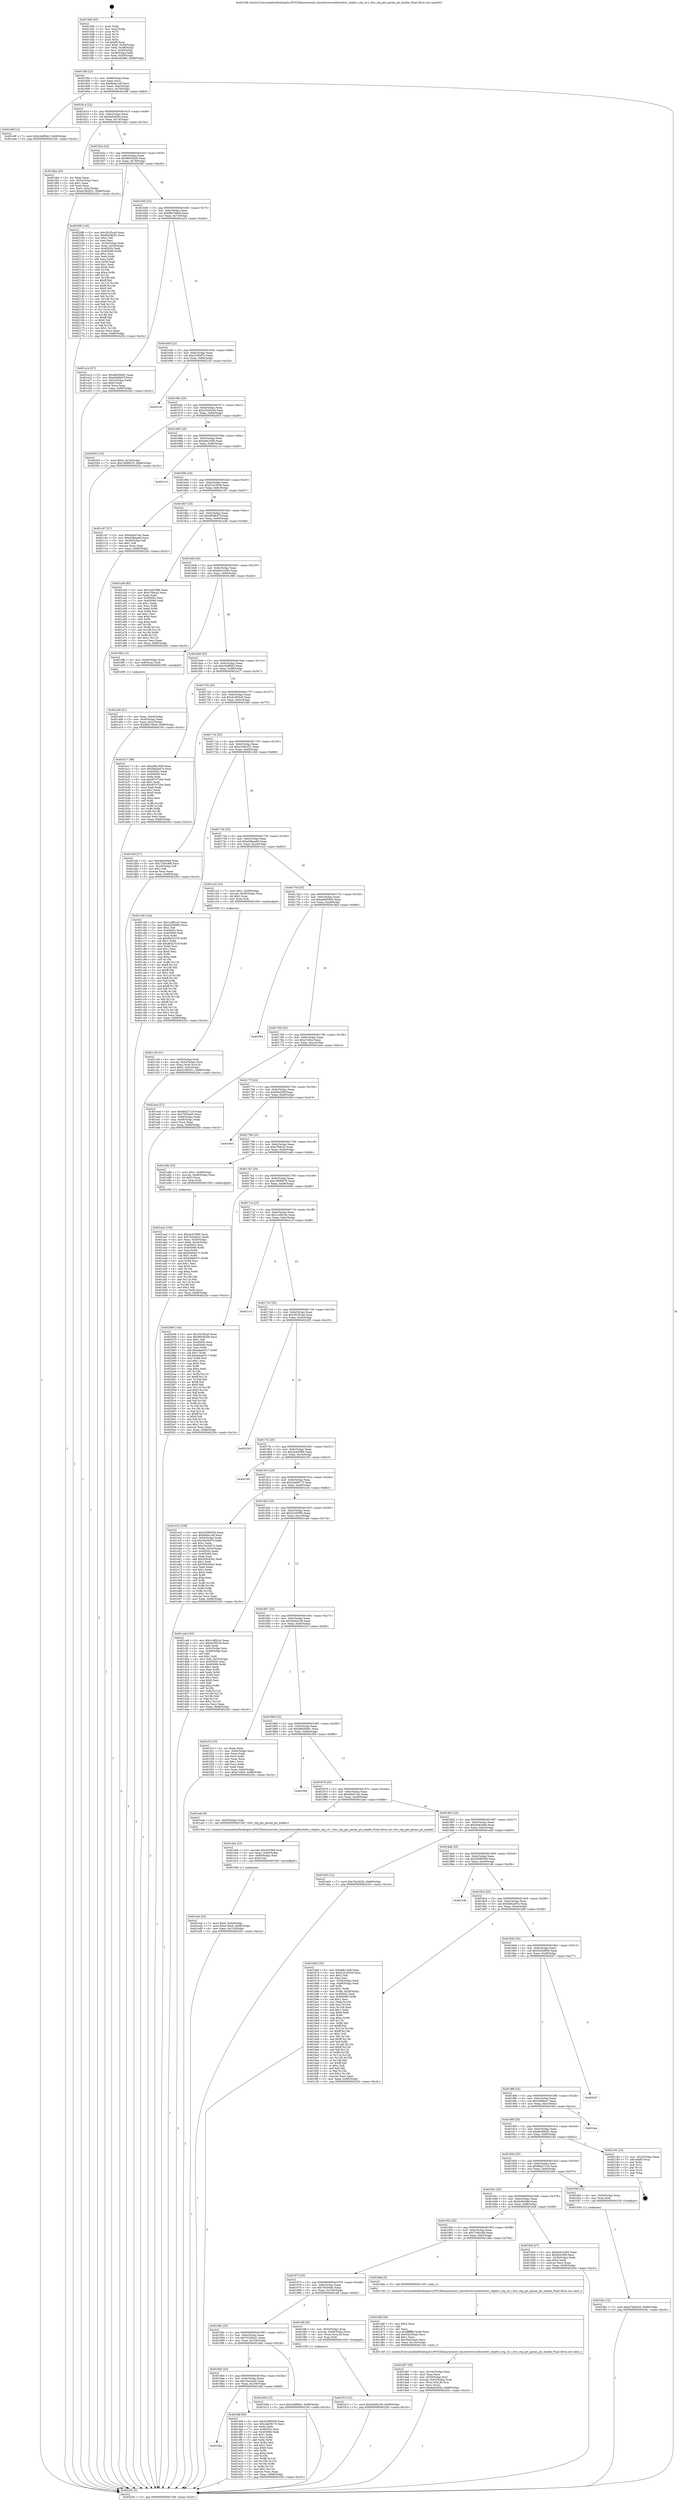 digraph "0x4015d0" {
  label = "0x4015d0 (/mnt/c/Users/mathe/Desktop/tcc/POCII/binaries/extr_linuxdriversusbhostdwc_otgdwc_otg_cil.c_dwc_otg_get_param_pti_enable_Final-ollvm.out::main(0))"
  labelloc = "t"
  node[shape=record]

  Entry [label="",width=0.3,height=0.3,shape=circle,fillcolor=black,style=filled]
  "0x4015fd" [label="{
     0x4015fd [23]\l
     | [instrs]\l
     &nbsp;&nbsp;0x4015fd \<+3\>: mov -0x68(%rbp),%eax\l
     &nbsp;&nbsp;0x401600 \<+2\>: mov %eax,%ecx\l
     &nbsp;&nbsp;0x401602 \<+6\>: sub $0x8a6a1c6f,%ecx\l
     &nbsp;&nbsp;0x401608 \<+3\>: mov %eax,-0x6c(%rbp)\l
     &nbsp;&nbsp;0x40160b \<+3\>: mov %ecx,-0x70(%rbp)\l
     &nbsp;&nbsp;0x40160e \<+6\>: je 0000000000401e9f \<main+0x8cf\>\l
  }"]
  "0x401e9f" [label="{
     0x401e9f [12]\l
     | [instrs]\l
     &nbsp;&nbsp;0x401e9f \<+7\>: movl $0xc5af90b3,-0x68(%rbp)\l
     &nbsp;&nbsp;0x401ea6 \<+5\>: jmp 000000000040220c \<main+0xc3c\>\l
  }"]
  "0x401614" [label="{
     0x401614 [22]\l
     | [instrs]\l
     &nbsp;&nbsp;0x401614 \<+5\>: jmp 0000000000401619 \<main+0x49\>\l
     &nbsp;&nbsp;0x401619 \<+3\>: mov -0x6c(%rbp),%eax\l
     &nbsp;&nbsp;0x40161c \<+5\>: sub $0x8af2d05a,%eax\l
     &nbsp;&nbsp;0x401621 \<+3\>: mov %eax,-0x74(%rbp)\l
     &nbsp;&nbsp;0x401624 \<+6\>: je 0000000000401dba \<main+0x7ea\>\l
  }"]
  Exit [label="",width=0.3,height=0.3,shape=circle,fillcolor=black,style=filled,peripheries=2]
  "0x401dba" [label="{
     0x401dba [25]\l
     | [instrs]\l
     &nbsp;&nbsp;0x401dba \<+2\>: xor %eax,%eax\l
     &nbsp;&nbsp;0x401dbc \<+3\>: mov -0x5c(%rbp),%ecx\l
     &nbsp;&nbsp;0x401dbf \<+3\>: sub $0x1,%eax\l
     &nbsp;&nbsp;0x401dc2 \<+2\>: sub %eax,%ecx\l
     &nbsp;&nbsp;0x401dc4 \<+3\>: mov %ecx,-0x5c(%rbp)\l
     &nbsp;&nbsp;0x401dc7 \<+7\>: movl $0xe2384251,-0x68(%rbp)\l
     &nbsp;&nbsp;0x401dce \<+5\>: jmp 000000000040220c \<main+0xc3c\>\l
  }"]
  "0x40162a" [label="{
     0x40162a [22]\l
     | [instrs]\l
     &nbsp;&nbsp;0x40162a \<+5\>: jmp 000000000040162f \<main+0x5f\>\l
     &nbsp;&nbsp;0x40162f \<+3\>: mov -0x6c(%rbp),%eax\l
     &nbsp;&nbsp;0x401632 \<+5\>: sub $0x960362f4,%eax\l
     &nbsp;&nbsp;0x401637 \<+3\>: mov %eax,-0x78(%rbp)\l
     &nbsp;&nbsp;0x40163a \<+6\>: je 00000000004020f6 \<main+0xb26\>\l
  }"]
  "0x401f4c" [label="{
     0x401f4c [12]\l
     | [instrs]\l
     &nbsp;&nbsp;0x401f4c \<+7\>: movl $0xa7b0dc0d,-0x68(%rbp)\l
     &nbsp;&nbsp;0x401f53 \<+5\>: jmp 000000000040220c \<main+0xc3c\>\l
  }"]
  "0x4020f6" [label="{
     0x4020f6 [140]\l
     | [instrs]\l
     &nbsp;&nbsp;0x4020f6 \<+5\>: mov $0x291f5ca0,%eax\l
     &nbsp;&nbsp;0x4020fb \<+5\>: mov $0x6b2962f1,%ecx\l
     &nbsp;&nbsp;0x402100 \<+2\>: mov $0x1,%dl\l
     &nbsp;&nbsp;0x402102 \<+2\>: xor %esi,%esi\l
     &nbsp;&nbsp;0x402104 \<+3\>: mov -0x34(%rbp),%edi\l
     &nbsp;&nbsp;0x402107 \<+3\>: mov %edi,-0x24(%rbp)\l
     &nbsp;&nbsp;0x40210a \<+7\>: mov 0x40505c,%edi\l
     &nbsp;&nbsp;0x402111 \<+8\>: mov 0x405060,%r8d\l
     &nbsp;&nbsp;0x402119 \<+3\>: sub $0x1,%esi\l
     &nbsp;&nbsp;0x40211c \<+3\>: mov %edi,%r9d\l
     &nbsp;&nbsp;0x40211f \<+3\>: add %esi,%r9d\l
     &nbsp;&nbsp;0x402122 \<+4\>: imul %r9d,%edi\l
     &nbsp;&nbsp;0x402126 \<+3\>: and $0x1,%edi\l
     &nbsp;&nbsp;0x402129 \<+3\>: cmp $0x0,%edi\l
     &nbsp;&nbsp;0x40212c \<+4\>: sete %r10b\l
     &nbsp;&nbsp;0x402130 \<+4\>: cmp $0xa,%r8d\l
     &nbsp;&nbsp;0x402134 \<+4\>: setl %r11b\l
     &nbsp;&nbsp;0x402138 \<+3\>: mov %r10b,%bl\l
     &nbsp;&nbsp;0x40213b \<+3\>: xor $0xff,%bl\l
     &nbsp;&nbsp;0x40213e \<+3\>: mov %r11b,%r14b\l
     &nbsp;&nbsp;0x402141 \<+4\>: xor $0xff,%r14b\l
     &nbsp;&nbsp;0x402145 \<+3\>: xor $0x0,%dl\l
     &nbsp;&nbsp;0x402148 \<+3\>: mov %bl,%r15b\l
     &nbsp;&nbsp;0x40214b \<+4\>: and $0x0,%r15b\l
     &nbsp;&nbsp;0x40214f \<+3\>: and %dl,%r10b\l
     &nbsp;&nbsp;0x402152 \<+3\>: mov %r14b,%r12b\l
     &nbsp;&nbsp;0x402155 \<+4\>: and $0x0,%r12b\l
     &nbsp;&nbsp;0x402159 \<+3\>: and %dl,%r11b\l
     &nbsp;&nbsp;0x40215c \<+3\>: or %r10b,%r15b\l
     &nbsp;&nbsp;0x40215f \<+3\>: or %r11b,%r12b\l
     &nbsp;&nbsp;0x402162 \<+3\>: xor %r12b,%r15b\l
     &nbsp;&nbsp;0x402165 \<+3\>: or %r14b,%bl\l
     &nbsp;&nbsp;0x402168 \<+3\>: xor $0xff,%bl\l
     &nbsp;&nbsp;0x40216b \<+3\>: or $0x0,%dl\l
     &nbsp;&nbsp;0x40216e \<+2\>: and %dl,%bl\l
     &nbsp;&nbsp;0x402170 \<+3\>: or %bl,%r15b\l
     &nbsp;&nbsp;0x402173 \<+4\>: test $0x1,%r15b\l
     &nbsp;&nbsp;0x402177 \<+3\>: cmovne %ecx,%eax\l
     &nbsp;&nbsp;0x40217a \<+3\>: mov %eax,-0x68(%rbp)\l
     &nbsp;&nbsp;0x40217d \<+5\>: jmp 000000000040220c \<main+0xc3c\>\l
  }"]
  "0x401640" [label="{
     0x401640 [22]\l
     | [instrs]\l
     &nbsp;&nbsp;0x401640 \<+5\>: jmp 0000000000401645 \<main+0x75\>\l
     &nbsp;&nbsp;0x401645 \<+3\>: mov -0x6c(%rbp),%eax\l
     &nbsp;&nbsp;0x401648 \<+5\>: sub $0x98e749e9,%eax\l
     &nbsp;&nbsp;0x40164d \<+3\>: mov %eax,-0x7c(%rbp)\l
     &nbsp;&nbsp;0x401650 \<+6\>: je 0000000000401a1d \<main+0x44d\>\l
  }"]
  "0x401f13" [label="{
     0x401f13 [12]\l
     | [instrs]\l
     &nbsp;&nbsp;0x401f13 \<+7\>: movl $0x45e82c36,-0x68(%rbp)\l
     &nbsp;&nbsp;0x401f1a \<+5\>: jmp 000000000040220c \<main+0xc3c\>\l
  }"]
  "0x401a1d" [label="{
     0x401a1d [27]\l
     | [instrs]\l
     &nbsp;&nbsp;0x401a1d \<+5\>: mov $0x48b5b691,%eax\l
     &nbsp;&nbsp;0x401a22 \<+5\>: mov $0xb938647f,%ecx\l
     &nbsp;&nbsp;0x401a27 \<+3\>: mov -0x2c(%rbp),%edx\l
     &nbsp;&nbsp;0x401a2a \<+3\>: cmp $0x0,%edx\l
     &nbsp;&nbsp;0x401a2d \<+3\>: cmove %ecx,%eax\l
     &nbsp;&nbsp;0x401a30 \<+3\>: mov %eax,-0x68(%rbp)\l
     &nbsp;&nbsp;0x401a33 \<+5\>: jmp 000000000040220c \<main+0xc3c\>\l
  }"]
  "0x401656" [label="{
     0x401656 [22]\l
     | [instrs]\l
     &nbsp;&nbsp;0x401656 \<+5\>: jmp 000000000040165b \<main+0x8b\>\l
     &nbsp;&nbsp;0x40165b \<+3\>: mov -0x6c(%rbp),%eax\l
     &nbsp;&nbsp;0x40165e \<+5\>: sub $0xa185df7e,%eax\l
     &nbsp;&nbsp;0x401663 \<+3\>: mov %eax,-0x80(%rbp)\l
     &nbsp;&nbsp;0x401666 \<+6\>: je 00000000004021f4 \<main+0xc24\>\l
  }"]
  "0x401ecb" [label="{
     0x401ecb [25]\l
     | [instrs]\l
     &nbsp;&nbsp;0x401ecb \<+7\>: movl $0x0,-0x64(%rbp)\l
     &nbsp;&nbsp;0x401ed2 \<+7\>: movl $0xe7e9cb,-0x68(%rbp)\l
     &nbsp;&nbsp;0x401ed9 \<+6\>: mov %eax,-0x110(%rbp)\l
     &nbsp;&nbsp;0x401edf \<+5\>: jmp 000000000040220c \<main+0xc3c\>\l
  }"]
  "0x4021f4" [label="{
     0x4021f4\l
  }", style=dashed]
  "0x40166c" [label="{
     0x40166c [25]\l
     | [instrs]\l
     &nbsp;&nbsp;0x40166c \<+5\>: jmp 0000000000401671 \<main+0xa1\>\l
     &nbsp;&nbsp;0x401671 \<+3\>: mov -0x6c(%rbp),%eax\l
     &nbsp;&nbsp;0x401674 \<+5\>: sub $0xa7b0dc0d,%eax\l
     &nbsp;&nbsp;0x401679 \<+6\>: mov %eax,-0x84(%rbp)\l
     &nbsp;&nbsp;0x40167f \<+6\>: je 0000000000402053 \<main+0xa83\>\l
  }"]
  "0x401eb4" [label="{
     0x401eb4 [23]\l
     | [instrs]\l
     &nbsp;&nbsp;0x401eb4 \<+10\>: movabs $0x4030b6,%rdi\l
     &nbsp;&nbsp;0x401ebe \<+3\>: mov %eax,-0x60(%rbp)\l
     &nbsp;&nbsp;0x401ec1 \<+3\>: mov -0x60(%rbp),%esi\l
     &nbsp;&nbsp;0x401ec4 \<+2\>: mov $0x0,%al\l
     &nbsp;&nbsp;0x401ec6 \<+5\>: call 0000000000401040 \<printf@plt\>\l
     | [calls]\l
     &nbsp;&nbsp;0x401040 \{1\} (unknown)\l
  }"]
  "0x402053" [label="{
     0x402053 [19]\l
     | [instrs]\l
     &nbsp;&nbsp;0x402053 \<+7\>: movl $0x0,-0x34(%rbp)\l
     &nbsp;&nbsp;0x40205a \<+7\>: movl $0x19699476,-0x68(%rbp)\l
     &nbsp;&nbsp;0x402061 \<+5\>: jmp 000000000040220c \<main+0xc3c\>\l
  }"]
  "0x401685" [label="{
     0x401685 [25]\l
     | [instrs]\l
     &nbsp;&nbsp;0x401685 \<+5\>: jmp 000000000040168a \<main+0xba\>\l
     &nbsp;&nbsp;0x40168a \<+3\>: mov -0x6c(%rbp),%eax\l
     &nbsp;&nbsp;0x40168d \<+5\>: sub $0xa9fc1609,%eax\l
     &nbsp;&nbsp;0x401692 \<+6\>: mov %eax,-0x88(%rbp)\l
     &nbsp;&nbsp;0x401698 \<+6\>: je 00000000004021c3 \<main+0xbf3\>\l
  }"]
  "0x4019be" [label="{
     0x4019be\l
  }", style=dashed]
  "0x4021c3" [label="{
     0x4021c3\l
  }", style=dashed]
  "0x40169e" [label="{
     0x40169e [25]\l
     | [instrs]\l
     &nbsp;&nbsp;0x40169e \<+5\>: jmp 00000000004016a3 \<main+0xd3\>\l
     &nbsp;&nbsp;0x4016a3 \<+3\>: mov -0x6c(%rbp),%eax\l
     &nbsp;&nbsp;0x4016a6 \<+5\>: sub $0xb1b19538,%eax\l
     &nbsp;&nbsp;0x4016ab \<+6\>: mov %eax,-0x8c(%rbp)\l
     &nbsp;&nbsp;0x4016b1 \<+6\>: je 0000000000401c07 \<main+0x637\>\l
  }"]
  "0x401ddf" [label="{
     0x401ddf [83]\l
     | [instrs]\l
     &nbsp;&nbsp;0x401ddf \<+5\>: mov $0x52080500,%eax\l
     &nbsp;&nbsp;0x401de4 \<+5\>: mov $0x2ab09175,%ecx\l
     &nbsp;&nbsp;0x401de9 \<+2\>: xor %edx,%edx\l
     &nbsp;&nbsp;0x401deb \<+7\>: mov 0x40505c,%esi\l
     &nbsp;&nbsp;0x401df2 \<+7\>: mov 0x405060,%edi\l
     &nbsp;&nbsp;0x401df9 \<+3\>: sub $0x1,%edx\l
     &nbsp;&nbsp;0x401dfc \<+3\>: mov %esi,%r8d\l
     &nbsp;&nbsp;0x401dff \<+3\>: add %edx,%r8d\l
     &nbsp;&nbsp;0x401e02 \<+4\>: imul %r8d,%esi\l
     &nbsp;&nbsp;0x401e06 \<+3\>: and $0x1,%esi\l
     &nbsp;&nbsp;0x401e09 \<+3\>: cmp $0x0,%esi\l
     &nbsp;&nbsp;0x401e0c \<+4\>: sete %r9b\l
     &nbsp;&nbsp;0x401e10 \<+3\>: cmp $0xa,%edi\l
     &nbsp;&nbsp;0x401e13 \<+4\>: setl %r10b\l
     &nbsp;&nbsp;0x401e17 \<+3\>: mov %r9b,%r11b\l
     &nbsp;&nbsp;0x401e1a \<+3\>: and %r10b,%r11b\l
     &nbsp;&nbsp;0x401e1d \<+3\>: xor %r10b,%r9b\l
     &nbsp;&nbsp;0x401e20 \<+3\>: or %r9b,%r11b\l
     &nbsp;&nbsp;0x401e23 \<+4\>: test $0x1,%r11b\l
     &nbsp;&nbsp;0x401e27 \<+3\>: cmovne %ecx,%eax\l
     &nbsp;&nbsp;0x401e2a \<+3\>: mov %eax,-0x68(%rbp)\l
     &nbsp;&nbsp;0x401e2d \<+5\>: jmp 000000000040220c \<main+0xc3c\>\l
  }"]
  "0x401c07" [label="{
     0x401c07 [27]\l
     | [instrs]\l
     &nbsp;&nbsp;0x401c07 \<+5\>: mov $0x4ddd7cdc,%eax\l
     &nbsp;&nbsp;0x401c0c \<+5\>: mov $0xe5dbaa94,%ecx\l
     &nbsp;&nbsp;0x401c11 \<+3\>: mov -0x26(%rbp),%dl\l
     &nbsp;&nbsp;0x401c14 \<+3\>: test $0x1,%dl\l
     &nbsp;&nbsp;0x401c17 \<+3\>: cmovne %ecx,%eax\l
     &nbsp;&nbsp;0x401c1a \<+3\>: mov %eax,-0x68(%rbp)\l
     &nbsp;&nbsp;0x401c1d \<+5\>: jmp 000000000040220c \<main+0xc3c\>\l
  }"]
  "0x4016b7" [label="{
     0x4016b7 [25]\l
     | [instrs]\l
     &nbsp;&nbsp;0x4016b7 \<+5\>: jmp 00000000004016bc \<main+0xec\>\l
     &nbsp;&nbsp;0x4016bc \<+3\>: mov -0x6c(%rbp),%eax\l
     &nbsp;&nbsp;0x4016bf \<+5\>: sub $0xb938647f,%eax\l
     &nbsp;&nbsp;0x4016c4 \<+6\>: mov %eax,-0x90(%rbp)\l
     &nbsp;&nbsp;0x4016ca \<+6\>: je 0000000000401a38 \<main+0x468\>\l
  }"]
  "0x401d97" [label="{
     0x401d97 [35]\l
     | [instrs]\l
     &nbsp;&nbsp;0x401d97 \<+6\>: mov -0x10c(%rbp),%ecx\l
     &nbsp;&nbsp;0x401d9d \<+3\>: imul %eax,%ecx\l
     &nbsp;&nbsp;0x401da0 \<+4\>: mov -0x50(%rbp),%rsi\l
     &nbsp;&nbsp;0x401da4 \<+4\>: movslq -0x54(%rbp),%rdi\l
     &nbsp;&nbsp;0x401da8 \<+4\>: mov (%rsi,%rdi,8),%rsi\l
     &nbsp;&nbsp;0x401dac \<+2\>: mov %ecx,(%rsi)\l
     &nbsp;&nbsp;0x401dae \<+7\>: movl $0x8af2d05a,-0x68(%rbp)\l
     &nbsp;&nbsp;0x401db5 \<+5\>: jmp 000000000040220c \<main+0xc3c\>\l
  }"]
  "0x401a38" [label="{
     0x401a38 [83]\l
     | [instrs]\l
     &nbsp;&nbsp;0x401a38 \<+5\>: mov $0x2a453fb6,%eax\l
     &nbsp;&nbsp;0x401a3d \<+5\>: mov $0xe768ca2,%ecx\l
     &nbsp;&nbsp;0x401a42 \<+2\>: xor %edx,%edx\l
     &nbsp;&nbsp;0x401a44 \<+7\>: mov 0x40505c,%esi\l
     &nbsp;&nbsp;0x401a4b \<+7\>: mov 0x405060,%edi\l
     &nbsp;&nbsp;0x401a52 \<+3\>: sub $0x1,%edx\l
     &nbsp;&nbsp;0x401a55 \<+3\>: mov %esi,%r8d\l
     &nbsp;&nbsp;0x401a58 \<+3\>: add %edx,%r8d\l
     &nbsp;&nbsp;0x401a5b \<+4\>: imul %r8d,%esi\l
     &nbsp;&nbsp;0x401a5f \<+3\>: and $0x1,%esi\l
     &nbsp;&nbsp;0x401a62 \<+3\>: cmp $0x0,%esi\l
     &nbsp;&nbsp;0x401a65 \<+4\>: sete %r9b\l
     &nbsp;&nbsp;0x401a69 \<+3\>: cmp $0xa,%edi\l
     &nbsp;&nbsp;0x401a6c \<+4\>: setl %r10b\l
     &nbsp;&nbsp;0x401a70 \<+3\>: mov %r9b,%r11b\l
     &nbsp;&nbsp;0x401a73 \<+3\>: and %r10b,%r11b\l
     &nbsp;&nbsp;0x401a76 \<+3\>: xor %r10b,%r9b\l
     &nbsp;&nbsp;0x401a79 \<+3\>: or %r9b,%r11b\l
     &nbsp;&nbsp;0x401a7c \<+4\>: test $0x1,%r11b\l
     &nbsp;&nbsp;0x401a80 \<+3\>: cmovne %ecx,%eax\l
     &nbsp;&nbsp;0x401a83 \<+3\>: mov %eax,-0x68(%rbp)\l
     &nbsp;&nbsp;0x401a86 \<+5\>: jmp 000000000040220c \<main+0xc3c\>\l
  }"]
  "0x4016d0" [label="{
     0x4016d0 [25]\l
     | [instrs]\l
     &nbsp;&nbsp;0x4016d0 \<+5\>: jmp 00000000004016d5 \<main+0x105\>\l
     &nbsp;&nbsp;0x4016d5 \<+3\>: mov -0x6c(%rbp),%eax\l
     &nbsp;&nbsp;0x4016d8 \<+5\>: sub $0xbd41e292,%eax\l
     &nbsp;&nbsp;0x4016dd \<+6\>: mov %eax,-0x94(%rbp)\l
     &nbsp;&nbsp;0x4016e3 \<+6\>: je 00000000004019fb \<main+0x42b\>\l
  }"]
  "0x401d6f" [label="{
     0x401d6f [40]\l
     | [instrs]\l
     &nbsp;&nbsp;0x401d6f \<+5\>: mov $0x2,%ecx\l
     &nbsp;&nbsp;0x401d74 \<+1\>: cltd\l
     &nbsp;&nbsp;0x401d75 \<+2\>: idiv %ecx\l
     &nbsp;&nbsp;0x401d77 \<+6\>: imul $0xfffffffe,%edx,%ecx\l
     &nbsp;&nbsp;0x401d7d \<+6\>: add $0x30a32eab,%ecx\l
     &nbsp;&nbsp;0x401d83 \<+3\>: add $0x1,%ecx\l
     &nbsp;&nbsp;0x401d86 \<+6\>: sub $0x30a32eab,%ecx\l
     &nbsp;&nbsp;0x401d8c \<+6\>: mov %ecx,-0x10c(%rbp)\l
     &nbsp;&nbsp;0x401d92 \<+5\>: call 0000000000401160 \<next_i\>\l
     | [calls]\l
     &nbsp;&nbsp;0x401160 \{1\} (/mnt/c/Users/mathe/Desktop/tcc/POCII/binaries/extr_linuxdriversusbhostdwc_otgdwc_otg_cil.c_dwc_otg_get_param_pti_enable_Final-ollvm.out::next_i)\l
  }"]
  "0x4019fb" [label="{
     0x4019fb [13]\l
     | [instrs]\l
     &nbsp;&nbsp;0x4019fb \<+4\>: mov -0x40(%rbp),%rax\l
     &nbsp;&nbsp;0x4019ff \<+4\>: mov 0x8(%rax),%rdi\l
     &nbsp;&nbsp;0x401a03 \<+5\>: call 0000000000401060 \<atoi@plt\>\l
     | [calls]\l
     &nbsp;&nbsp;0x401060 \{1\} (unknown)\l
  }"]
  "0x4016e9" [label="{
     0x4016e9 [25]\l
     | [instrs]\l
     &nbsp;&nbsp;0x4016e9 \<+5\>: jmp 00000000004016ee \<main+0x11e\>\l
     &nbsp;&nbsp;0x4016ee \<+3\>: mov -0x6c(%rbp),%eax\l
     &nbsp;&nbsp;0x4016f1 \<+5\>: sub $0xc5af90b3,%eax\l
     &nbsp;&nbsp;0x4016f6 \<+6\>: mov %eax,-0x98(%rbp)\l
     &nbsp;&nbsp;0x4016fc \<+6\>: je 0000000000401b17 \<main+0x547\>\l
  }"]
  "0x401c39" [label="{
     0x401c39 [31]\l
     | [instrs]\l
     &nbsp;&nbsp;0x401c39 \<+4\>: mov -0x50(%rbp),%rdi\l
     &nbsp;&nbsp;0x401c3d \<+4\>: movslq -0x54(%rbp),%rcx\l
     &nbsp;&nbsp;0x401c41 \<+4\>: mov %rax,(%rdi,%rcx,8)\l
     &nbsp;&nbsp;0x401c45 \<+7\>: movl $0x0,-0x5c(%rbp)\l
     &nbsp;&nbsp;0x401c4c \<+7\>: movl $0xe2384251,-0x68(%rbp)\l
     &nbsp;&nbsp;0x401c53 \<+5\>: jmp 000000000040220c \<main+0xc3c\>\l
  }"]
  "0x401b17" [label="{
     0x401b17 [88]\l
     | [instrs]\l
     &nbsp;&nbsp;0x401b17 \<+5\>: mov $0xa9fc1609,%eax\l
     &nbsp;&nbsp;0x401b1c \<+5\>: mov $0x5b82a97e,%ecx\l
     &nbsp;&nbsp;0x401b21 \<+7\>: mov 0x40505c,%edx\l
     &nbsp;&nbsp;0x401b28 \<+7\>: mov 0x405060,%esi\l
     &nbsp;&nbsp;0x401b2f \<+2\>: mov %edx,%edi\l
     &nbsp;&nbsp;0x401b31 \<+6\>: sub $0xd07e72b4,%edi\l
     &nbsp;&nbsp;0x401b37 \<+3\>: sub $0x1,%edi\l
     &nbsp;&nbsp;0x401b3a \<+6\>: add $0xd07e72b4,%edi\l
     &nbsp;&nbsp;0x401b40 \<+3\>: imul %edi,%edx\l
     &nbsp;&nbsp;0x401b43 \<+3\>: and $0x1,%edx\l
     &nbsp;&nbsp;0x401b46 \<+3\>: cmp $0x0,%edx\l
     &nbsp;&nbsp;0x401b49 \<+4\>: sete %r8b\l
     &nbsp;&nbsp;0x401b4d \<+3\>: cmp $0xa,%esi\l
     &nbsp;&nbsp;0x401b50 \<+4\>: setl %r9b\l
     &nbsp;&nbsp;0x401b54 \<+3\>: mov %r8b,%r10b\l
     &nbsp;&nbsp;0x401b57 \<+3\>: and %r9b,%r10b\l
     &nbsp;&nbsp;0x401b5a \<+3\>: xor %r9b,%r8b\l
     &nbsp;&nbsp;0x401b5d \<+3\>: or %r8b,%r10b\l
     &nbsp;&nbsp;0x401b60 \<+4\>: test $0x1,%r10b\l
     &nbsp;&nbsp;0x401b64 \<+3\>: cmovne %ecx,%eax\l
     &nbsp;&nbsp;0x401b67 \<+3\>: mov %eax,-0x68(%rbp)\l
     &nbsp;&nbsp;0x401b6a \<+5\>: jmp 000000000040220c \<main+0xc3c\>\l
  }"]
  "0x401702" [label="{
     0x401702 [25]\l
     | [instrs]\l
     &nbsp;&nbsp;0x401702 \<+5\>: jmp 0000000000401707 \<main+0x137\>\l
     &nbsp;&nbsp;0x401707 \<+3\>: mov -0x6c(%rbp),%eax\l
     &nbsp;&nbsp;0x40170a \<+5\>: sub $0xdc4f55c8,%eax\l
     &nbsp;&nbsp;0x40170f \<+6\>: mov %eax,-0x9c(%rbp)\l
     &nbsp;&nbsp;0x401715 \<+6\>: je 0000000000401d4f \<main+0x77f\>\l
  }"]
  "0x4019a5" [label="{
     0x4019a5 [25]\l
     | [instrs]\l
     &nbsp;&nbsp;0x4019a5 \<+5\>: jmp 00000000004019aa \<main+0x3da\>\l
     &nbsp;&nbsp;0x4019aa \<+3\>: mov -0x6c(%rbp),%eax\l
     &nbsp;&nbsp;0x4019ad \<+5\>: sub $0x7ba342fc,%eax\l
     &nbsp;&nbsp;0x4019b2 \<+6\>: mov %eax,-0x108(%rbp)\l
     &nbsp;&nbsp;0x4019b8 \<+6\>: je 0000000000401ddf \<main+0x80f\>\l
  }"]
  "0x401d4f" [label="{
     0x401d4f [27]\l
     | [instrs]\l
     &nbsp;&nbsp;0x401d4f \<+5\>: mov $0x4fa83da6,%eax\l
     &nbsp;&nbsp;0x401d54 \<+5\>: mov $0x72d0c4f8,%ecx\l
     &nbsp;&nbsp;0x401d59 \<+3\>: mov -0x25(%rbp),%dl\l
     &nbsp;&nbsp;0x401d5c \<+3\>: test $0x1,%dl\l
     &nbsp;&nbsp;0x401d5f \<+3\>: cmovne %ecx,%eax\l
     &nbsp;&nbsp;0x401d62 \<+3\>: mov %eax,-0x68(%rbp)\l
     &nbsp;&nbsp;0x401d65 \<+5\>: jmp 000000000040220c \<main+0xc3c\>\l
  }"]
  "0x40171b" [label="{
     0x40171b [25]\l
     | [instrs]\l
     &nbsp;&nbsp;0x40171b \<+5\>: jmp 0000000000401720 \<main+0x150\>\l
     &nbsp;&nbsp;0x401720 \<+3\>: mov -0x6c(%rbp),%eax\l
     &nbsp;&nbsp;0x401723 \<+5\>: sub $0xe2384251,%eax\l
     &nbsp;&nbsp;0x401728 \<+6\>: mov %eax,-0xa0(%rbp)\l
     &nbsp;&nbsp;0x40172e \<+6\>: je 0000000000401c58 \<main+0x688\>\l
  }"]
  "0x401b0b" [label="{
     0x401b0b [12]\l
     | [instrs]\l
     &nbsp;&nbsp;0x401b0b \<+7\>: movl $0xc5af90b3,-0x68(%rbp)\l
     &nbsp;&nbsp;0x401b12 \<+5\>: jmp 000000000040220c \<main+0xc3c\>\l
  }"]
  "0x401c58" [label="{
     0x401c58 [144]\l
     | [instrs]\l
     &nbsp;&nbsp;0x401c58 \<+5\>: mov $0x1cdf41dc,%eax\l
     &nbsp;&nbsp;0x401c5d \<+5\>: mov $0x42200f00,%ecx\l
     &nbsp;&nbsp;0x401c62 \<+2\>: mov $0x1,%dl\l
     &nbsp;&nbsp;0x401c64 \<+7\>: mov 0x40505c,%esi\l
     &nbsp;&nbsp;0x401c6b \<+7\>: mov 0x405060,%edi\l
     &nbsp;&nbsp;0x401c72 \<+3\>: mov %esi,%r8d\l
     &nbsp;&nbsp;0x401c75 \<+7\>: sub $0xd642515f,%r8d\l
     &nbsp;&nbsp;0x401c7c \<+4\>: sub $0x1,%r8d\l
     &nbsp;&nbsp;0x401c80 \<+7\>: add $0xd642515f,%r8d\l
     &nbsp;&nbsp;0x401c87 \<+4\>: imul %r8d,%esi\l
     &nbsp;&nbsp;0x401c8b \<+3\>: and $0x1,%esi\l
     &nbsp;&nbsp;0x401c8e \<+3\>: cmp $0x0,%esi\l
     &nbsp;&nbsp;0x401c91 \<+4\>: sete %r9b\l
     &nbsp;&nbsp;0x401c95 \<+3\>: cmp $0xa,%edi\l
     &nbsp;&nbsp;0x401c98 \<+4\>: setl %r10b\l
     &nbsp;&nbsp;0x401c9c \<+3\>: mov %r9b,%r11b\l
     &nbsp;&nbsp;0x401c9f \<+4\>: xor $0xff,%r11b\l
     &nbsp;&nbsp;0x401ca3 \<+3\>: mov %r10b,%bl\l
     &nbsp;&nbsp;0x401ca6 \<+3\>: xor $0xff,%bl\l
     &nbsp;&nbsp;0x401ca9 \<+3\>: xor $0x1,%dl\l
     &nbsp;&nbsp;0x401cac \<+3\>: mov %r11b,%r14b\l
     &nbsp;&nbsp;0x401caf \<+4\>: and $0xff,%r14b\l
     &nbsp;&nbsp;0x401cb3 \<+3\>: and %dl,%r9b\l
     &nbsp;&nbsp;0x401cb6 \<+3\>: mov %bl,%r15b\l
     &nbsp;&nbsp;0x401cb9 \<+4\>: and $0xff,%r15b\l
     &nbsp;&nbsp;0x401cbd \<+3\>: and %dl,%r10b\l
     &nbsp;&nbsp;0x401cc0 \<+3\>: or %r9b,%r14b\l
     &nbsp;&nbsp;0x401cc3 \<+3\>: or %r10b,%r15b\l
     &nbsp;&nbsp;0x401cc6 \<+3\>: xor %r15b,%r14b\l
     &nbsp;&nbsp;0x401cc9 \<+3\>: or %bl,%r11b\l
     &nbsp;&nbsp;0x401ccc \<+4\>: xor $0xff,%r11b\l
     &nbsp;&nbsp;0x401cd0 \<+3\>: or $0x1,%dl\l
     &nbsp;&nbsp;0x401cd3 \<+3\>: and %dl,%r11b\l
     &nbsp;&nbsp;0x401cd6 \<+3\>: or %r11b,%r14b\l
     &nbsp;&nbsp;0x401cd9 \<+4\>: test $0x1,%r14b\l
     &nbsp;&nbsp;0x401cdd \<+3\>: cmovne %ecx,%eax\l
     &nbsp;&nbsp;0x401ce0 \<+3\>: mov %eax,-0x68(%rbp)\l
     &nbsp;&nbsp;0x401ce3 \<+5\>: jmp 000000000040220c \<main+0xc3c\>\l
  }"]
  "0x401734" [label="{
     0x401734 [25]\l
     | [instrs]\l
     &nbsp;&nbsp;0x401734 \<+5\>: jmp 0000000000401739 \<main+0x169\>\l
     &nbsp;&nbsp;0x401739 \<+3\>: mov -0x6c(%rbp),%eax\l
     &nbsp;&nbsp;0x40173c \<+5\>: sub $0xe5dbaa94,%eax\l
     &nbsp;&nbsp;0x401741 \<+6\>: mov %eax,-0xa4(%rbp)\l
     &nbsp;&nbsp;0x401747 \<+6\>: je 0000000000401c22 \<main+0x652\>\l
  }"]
  "0x40198c" [label="{
     0x40198c [25]\l
     | [instrs]\l
     &nbsp;&nbsp;0x40198c \<+5\>: jmp 0000000000401991 \<main+0x3c1\>\l
     &nbsp;&nbsp;0x401991 \<+3\>: mov -0x6c(%rbp),%eax\l
     &nbsp;&nbsp;0x401994 \<+5\>: sub $0x7b249a31,%eax\l
     &nbsp;&nbsp;0x401999 \<+6\>: mov %eax,-0x104(%rbp)\l
     &nbsp;&nbsp;0x40199f \<+6\>: je 0000000000401b0b \<main+0x53b\>\l
  }"]
  "0x401c22" [label="{
     0x401c22 [23]\l
     | [instrs]\l
     &nbsp;&nbsp;0x401c22 \<+7\>: movl $0x1,-0x58(%rbp)\l
     &nbsp;&nbsp;0x401c29 \<+4\>: movslq -0x58(%rbp),%rax\l
     &nbsp;&nbsp;0x401c2d \<+4\>: shl $0x2,%rax\l
     &nbsp;&nbsp;0x401c31 \<+3\>: mov %rax,%rdi\l
     &nbsp;&nbsp;0x401c34 \<+5\>: call 0000000000401050 \<malloc@plt\>\l
     | [calls]\l
     &nbsp;&nbsp;0x401050 \{1\} (unknown)\l
  }"]
  "0x40174d" [label="{
     0x40174d [25]\l
     | [instrs]\l
     &nbsp;&nbsp;0x40174d \<+5\>: jmp 0000000000401752 \<main+0x182\>\l
     &nbsp;&nbsp;0x401752 \<+3\>: mov -0x6c(%rbp),%eax\l
     &nbsp;&nbsp;0x401755 \<+5\>: sub $0xea695920,%eax\l
     &nbsp;&nbsp;0x40175a \<+6\>: mov %eax,-0xa8(%rbp)\l
     &nbsp;&nbsp;0x401760 \<+6\>: je 0000000000401f64 \<main+0x994\>\l
  }"]
  "0x401eff" [label="{
     0x401eff [20]\l
     | [instrs]\l
     &nbsp;&nbsp;0x401eff \<+4\>: mov -0x50(%rbp),%rax\l
     &nbsp;&nbsp;0x401f03 \<+4\>: movslq -0x64(%rbp),%rcx\l
     &nbsp;&nbsp;0x401f07 \<+4\>: mov (%rax,%rcx,8),%rax\l
     &nbsp;&nbsp;0x401f0b \<+3\>: mov %rax,%rdi\l
     &nbsp;&nbsp;0x401f0e \<+5\>: call 0000000000401030 \<free@plt\>\l
     | [calls]\l
     &nbsp;&nbsp;0x401030 \{1\} (unknown)\l
  }"]
  "0x401f64" [label="{
     0x401f64\l
  }", style=dashed]
  "0x401766" [label="{
     0x401766 [25]\l
     | [instrs]\l
     &nbsp;&nbsp;0x401766 \<+5\>: jmp 000000000040176b \<main+0x19b\>\l
     &nbsp;&nbsp;0x40176b \<+3\>: mov -0x6c(%rbp),%eax\l
     &nbsp;&nbsp;0x40176e \<+5\>: sub $0xe7e9cb,%eax\l
     &nbsp;&nbsp;0x401773 \<+6\>: mov %eax,-0xac(%rbp)\l
     &nbsp;&nbsp;0x401779 \<+6\>: je 0000000000401ee4 \<main+0x914\>\l
  }"]
  "0x401973" [label="{
     0x401973 [25]\l
     | [instrs]\l
     &nbsp;&nbsp;0x401973 \<+5\>: jmp 0000000000401978 \<main+0x3a8\>\l
     &nbsp;&nbsp;0x401978 \<+3\>: mov -0x6c(%rbp),%eax\l
     &nbsp;&nbsp;0x40197b \<+5\>: sub $0x76304efc,%eax\l
     &nbsp;&nbsp;0x401980 \<+6\>: mov %eax,-0x100(%rbp)\l
     &nbsp;&nbsp;0x401986 \<+6\>: je 0000000000401eff \<main+0x92f\>\l
  }"]
  "0x401ee4" [label="{
     0x401ee4 [27]\l
     | [instrs]\l
     &nbsp;&nbsp;0x401ee4 \<+5\>: mov $0x6bd271c9,%eax\l
     &nbsp;&nbsp;0x401ee9 \<+5\>: mov $0x76304efc,%ecx\l
     &nbsp;&nbsp;0x401eee \<+3\>: mov -0x64(%rbp),%edx\l
     &nbsp;&nbsp;0x401ef1 \<+3\>: cmp -0x48(%rbp),%edx\l
     &nbsp;&nbsp;0x401ef4 \<+3\>: cmovl %ecx,%eax\l
     &nbsp;&nbsp;0x401ef7 \<+3\>: mov %eax,-0x68(%rbp)\l
     &nbsp;&nbsp;0x401efa \<+5\>: jmp 000000000040220c \<main+0xc3c\>\l
  }"]
  "0x40177f" [label="{
     0x40177f [25]\l
     | [instrs]\l
     &nbsp;&nbsp;0x40177f \<+5\>: jmp 0000000000401784 \<main+0x1b4\>\l
     &nbsp;&nbsp;0x401784 \<+3\>: mov -0x6c(%rbp),%eax\l
     &nbsp;&nbsp;0x401787 \<+5\>: sub $0x92e206f,%eax\l
     &nbsp;&nbsp;0x40178c \<+6\>: mov %eax,-0xb0(%rbp)\l
     &nbsp;&nbsp;0x401792 \<+6\>: je 00000000004019e3 \<main+0x413\>\l
  }"]
  "0x401d6a" [label="{
     0x401d6a [5]\l
     | [instrs]\l
     &nbsp;&nbsp;0x401d6a \<+5\>: call 0000000000401160 \<next_i\>\l
     | [calls]\l
     &nbsp;&nbsp;0x401160 \{1\} (/mnt/c/Users/mathe/Desktop/tcc/POCII/binaries/extr_linuxdriversusbhostdwc_otgdwc_otg_cil.c_dwc_otg_get_param_pti_enable_Final-ollvm.out::next_i)\l
  }"]
  "0x4019e3" [label="{
     0x4019e3\l
  }", style=dashed]
  "0x401798" [label="{
     0x401798 [25]\l
     | [instrs]\l
     &nbsp;&nbsp;0x401798 \<+5\>: jmp 000000000040179d \<main+0x1cd\>\l
     &nbsp;&nbsp;0x40179d \<+3\>: mov -0x6c(%rbp),%eax\l
     &nbsp;&nbsp;0x4017a0 \<+5\>: sub $0xe768ca2,%eax\l
     &nbsp;&nbsp;0x4017a5 \<+6\>: mov %eax,-0xb4(%rbp)\l
     &nbsp;&nbsp;0x4017ab \<+6\>: je 0000000000401a8b \<main+0x4bb\>\l
  }"]
  "0x401aa2" [label="{
     0x401aa2 [105]\l
     | [instrs]\l
     &nbsp;&nbsp;0x401aa2 \<+5\>: mov $0x2a453fb6,%ecx\l
     &nbsp;&nbsp;0x401aa7 \<+5\>: mov $0x7b249a31,%edx\l
     &nbsp;&nbsp;0x401aac \<+4\>: mov %rax,-0x50(%rbp)\l
     &nbsp;&nbsp;0x401ab0 \<+7\>: movl $0x0,-0x54(%rbp)\l
     &nbsp;&nbsp;0x401ab7 \<+7\>: mov 0x40505c,%esi\l
     &nbsp;&nbsp;0x401abe \<+8\>: mov 0x405060,%r8d\l
     &nbsp;&nbsp;0x401ac6 \<+3\>: mov %esi,%r9d\l
     &nbsp;&nbsp;0x401ac9 \<+7\>: add $0xb5bbb37c,%r9d\l
     &nbsp;&nbsp;0x401ad0 \<+4\>: sub $0x1,%r9d\l
     &nbsp;&nbsp;0x401ad4 \<+7\>: sub $0xb5bbb37c,%r9d\l
     &nbsp;&nbsp;0x401adb \<+4\>: imul %r9d,%esi\l
     &nbsp;&nbsp;0x401adf \<+3\>: and $0x1,%esi\l
     &nbsp;&nbsp;0x401ae2 \<+3\>: cmp $0x0,%esi\l
     &nbsp;&nbsp;0x401ae5 \<+4\>: sete %r10b\l
     &nbsp;&nbsp;0x401ae9 \<+4\>: cmp $0xa,%r8d\l
     &nbsp;&nbsp;0x401aed \<+4\>: setl %r11b\l
     &nbsp;&nbsp;0x401af1 \<+3\>: mov %r10b,%bl\l
     &nbsp;&nbsp;0x401af4 \<+3\>: and %r11b,%bl\l
     &nbsp;&nbsp;0x401af7 \<+3\>: xor %r11b,%r10b\l
     &nbsp;&nbsp;0x401afa \<+3\>: or %r10b,%bl\l
     &nbsp;&nbsp;0x401afd \<+3\>: test $0x1,%bl\l
     &nbsp;&nbsp;0x401b00 \<+3\>: cmovne %edx,%ecx\l
     &nbsp;&nbsp;0x401b03 \<+3\>: mov %ecx,-0x68(%rbp)\l
     &nbsp;&nbsp;0x401b06 \<+5\>: jmp 000000000040220c \<main+0xc3c\>\l
  }"]
  "0x401a8b" [label="{
     0x401a8b [23]\l
     | [instrs]\l
     &nbsp;&nbsp;0x401a8b \<+7\>: movl $0x1,-0x48(%rbp)\l
     &nbsp;&nbsp;0x401a92 \<+4\>: movslq -0x48(%rbp),%rax\l
     &nbsp;&nbsp;0x401a96 \<+4\>: shl $0x3,%rax\l
     &nbsp;&nbsp;0x401a9a \<+3\>: mov %rax,%rdi\l
     &nbsp;&nbsp;0x401a9d \<+5\>: call 0000000000401050 \<malloc@plt\>\l
     | [calls]\l
     &nbsp;&nbsp;0x401050 \{1\} (unknown)\l
  }"]
  "0x4017b1" [label="{
     0x4017b1 [25]\l
     | [instrs]\l
     &nbsp;&nbsp;0x4017b1 \<+5\>: jmp 00000000004017b6 \<main+0x1e6\>\l
     &nbsp;&nbsp;0x4017b6 \<+3\>: mov -0x6c(%rbp),%eax\l
     &nbsp;&nbsp;0x4017b9 \<+5\>: sub $0x19699476,%eax\l
     &nbsp;&nbsp;0x4017be \<+6\>: mov %eax,-0xb8(%rbp)\l
     &nbsp;&nbsp;0x4017c4 \<+6\>: je 0000000000402066 \<main+0xa96\>\l
  }"]
  "0x401a08" [label="{
     0x401a08 [21]\l
     | [instrs]\l
     &nbsp;&nbsp;0x401a08 \<+3\>: mov %eax,-0x44(%rbp)\l
     &nbsp;&nbsp;0x401a0b \<+3\>: mov -0x44(%rbp),%eax\l
     &nbsp;&nbsp;0x401a0e \<+3\>: mov %eax,-0x2c(%rbp)\l
     &nbsp;&nbsp;0x401a11 \<+7\>: movl $0x98e749e9,-0x68(%rbp)\l
     &nbsp;&nbsp;0x401a18 \<+5\>: jmp 000000000040220c \<main+0xc3c\>\l
  }"]
  "0x402066" [label="{
     0x402066 [144]\l
     | [instrs]\l
     &nbsp;&nbsp;0x402066 \<+5\>: mov $0x291f5ca0,%eax\l
     &nbsp;&nbsp;0x40206b \<+5\>: mov $0x960362f4,%ecx\l
     &nbsp;&nbsp;0x402070 \<+2\>: mov $0x1,%dl\l
     &nbsp;&nbsp;0x402072 \<+7\>: mov 0x40505c,%esi\l
     &nbsp;&nbsp;0x402079 \<+7\>: mov 0x405060,%edi\l
     &nbsp;&nbsp;0x402080 \<+3\>: mov %esi,%r8d\l
     &nbsp;&nbsp;0x402083 \<+7\>: add $0xadaa5517,%r8d\l
     &nbsp;&nbsp;0x40208a \<+4\>: sub $0x1,%r8d\l
     &nbsp;&nbsp;0x40208e \<+7\>: sub $0xadaa5517,%r8d\l
     &nbsp;&nbsp;0x402095 \<+4\>: imul %r8d,%esi\l
     &nbsp;&nbsp;0x402099 \<+3\>: and $0x1,%esi\l
     &nbsp;&nbsp;0x40209c \<+3\>: cmp $0x0,%esi\l
     &nbsp;&nbsp;0x40209f \<+4\>: sete %r9b\l
     &nbsp;&nbsp;0x4020a3 \<+3\>: cmp $0xa,%edi\l
     &nbsp;&nbsp;0x4020a6 \<+4\>: setl %r10b\l
     &nbsp;&nbsp;0x4020aa \<+3\>: mov %r9b,%r11b\l
     &nbsp;&nbsp;0x4020ad \<+4\>: xor $0xff,%r11b\l
     &nbsp;&nbsp;0x4020b1 \<+3\>: mov %r10b,%bl\l
     &nbsp;&nbsp;0x4020b4 \<+3\>: xor $0xff,%bl\l
     &nbsp;&nbsp;0x4020b7 \<+3\>: xor $0x0,%dl\l
     &nbsp;&nbsp;0x4020ba \<+3\>: mov %r11b,%r14b\l
     &nbsp;&nbsp;0x4020bd \<+4\>: and $0x0,%r14b\l
     &nbsp;&nbsp;0x4020c1 \<+3\>: and %dl,%r9b\l
     &nbsp;&nbsp;0x4020c4 \<+3\>: mov %bl,%r15b\l
     &nbsp;&nbsp;0x4020c7 \<+4\>: and $0x0,%r15b\l
     &nbsp;&nbsp;0x4020cb \<+3\>: and %dl,%r10b\l
     &nbsp;&nbsp;0x4020ce \<+3\>: or %r9b,%r14b\l
     &nbsp;&nbsp;0x4020d1 \<+3\>: or %r10b,%r15b\l
     &nbsp;&nbsp;0x4020d4 \<+3\>: xor %r15b,%r14b\l
     &nbsp;&nbsp;0x4020d7 \<+3\>: or %bl,%r11b\l
     &nbsp;&nbsp;0x4020da \<+4\>: xor $0xff,%r11b\l
     &nbsp;&nbsp;0x4020de \<+3\>: or $0x0,%dl\l
     &nbsp;&nbsp;0x4020e1 \<+3\>: and %dl,%r11b\l
     &nbsp;&nbsp;0x4020e4 \<+3\>: or %r11b,%r14b\l
     &nbsp;&nbsp;0x4020e7 \<+4\>: test $0x1,%r14b\l
     &nbsp;&nbsp;0x4020eb \<+3\>: cmovne %ecx,%eax\l
     &nbsp;&nbsp;0x4020ee \<+3\>: mov %eax,-0x68(%rbp)\l
     &nbsp;&nbsp;0x4020f1 \<+5\>: jmp 000000000040220c \<main+0xc3c\>\l
  }"]
  "0x4017ca" [label="{
     0x4017ca [25]\l
     | [instrs]\l
     &nbsp;&nbsp;0x4017ca \<+5\>: jmp 00000000004017cf \<main+0x1ff\>\l
     &nbsp;&nbsp;0x4017cf \<+3\>: mov -0x6c(%rbp),%eax\l
     &nbsp;&nbsp;0x4017d2 \<+5\>: sub $0x1cdf41dc,%eax\l
     &nbsp;&nbsp;0x4017d7 \<+6\>: mov %eax,-0xbc(%rbp)\l
     &nbsp;&nbsp;0x4017dd \<+6\>: je 00000000004021cf \<main+0xbff\>\l
  }"]
  "0x4015d0" [label="{
     0x4015d0 [45]\l
     | [instrs]\l
     &nbsp;&nbsp;0x4015d0 \<+1\>: push %rbp\l
     &nbsp;&nbsp;0x4015d1 \<+3\>: mov %rsp,%rbp\l
     &nbsp;&nbsp;0x4015d4 \<+2\>: push %r15\l
     &nbsp;&nbsp;0x4015d6 \<+2\>: push %r14\l
     &nbsp;&nbsp;0x4015d8 \<+2\>: push %r12\l
     &nbsp;&nbsp;0x4015da \<+1\>: push %rbx\l
     &nbsp;&nbsp;0x4015db \<+7\>: sub $0xf0,%rsp\l
     &nbsp;&nbsp;0x4015e2 \<+7\>: movl $0x0,-0x34(%rbp)\l
     &nbsp;&nbsp;0x4015e9 \<+3\>: mov %edi,-0x38(%rbp)\l
     &nbsp;&nbsp;0x4015ec \<+4\>: mov %rsi,-0x40(%rbp)\l
     &nbsp;&nbsp;0x4015f0 \<+3\>: mov -0x38(%rbp),%edi\l
     &nbsp;&nbsp;0x4015f3 \<+3\>: mov %edi,-0x30(%rbp)\l
     &nbsp;&nbsp;0x4015f6 \<+7\>: movl $0x6cbfcb86,-0x68(%rbp)\l
  }"]
  "0x4021cf" [label="{
     0x4021cf\l
  }", style=dashed]
  "0x4017e3" [label="{
     0x4017e3 [25]\l
     | [instrs]\l
     &nbsp;&nbsp;0x4017e3 \<+5\>: jmp 00000000004017e8 \<main+0x218\>\l
     &nbsp;&nbsp;0x4017e8 \<+3\>: mov -0x6c(%rbp),%eax\l
     &nbsp;&nbsp;0x4017eb \<+5\>: sub $0x291f5ca0,%eax\l
     &nbsp;&nbsp;0x4017f0 \<+6\>: mov %eax,-0xc0(%rbp)\l
     &nbsp;&nbsp;0x4017f6 \<+6\>: je 0000000000402205 \<main+0xc35\>\l
  }"]
  "0x40220c" [label="{
     0x40220c [5]\l
     | [instrs]\l
     &nbsp;&nbsp;0x40220c \<+5\>: jmp 00000000004015fd \<main+0x2d\>\l
  }"]
  "0x402205" [label="{
     0x402205\l
  }", style=dashed]
  "0x4017fc" [label="{
     0x4017fc [25]\l
     | [instrs]\l
     &nbsp;&nbsp;0x4017fc \<+5\>: jmp 0000000000401801 \<main+0x231\>\l
     &nbsp;&nbsp;0x401801 \<+3\>: mov -0x6c(%rbp),%eax\l
     &nbsp;&nbsp;0x401804 \<+5\>: sub $0x2a453fb6,%eax\l
     &nbsp;&nbsp;0x401809 \<+6\>: mov %eax,-0xc4(%rbp)\l
     &nbsp;&nbsp;0x40180f \<+6\>: je 0000000000402195 \<main+0xbc5\>\l
  }"]
  "0x40195a" [label="{
     0x40195a [25]\l
     | [instrs]\l
     &nbsp;&nbsp;0x40195a \<+5\>: jmp 000000000040195f \<main+0x38f\>\l
     &nbsp;&nbsp;0x40195f \<+3\>: mov -0x6c(%rbp),%eax\l
     &nbsp;&nbsp;0x401962 \<+5\>: sub $0x72d0c4f8,%eax\l
     &nbsp;&nbsp;0x401967 \<+6\>: mov %eax,-0xfc(%rbp)\l
     &nbsp;&nbsp;0x40196d \<+6\>: je 0000000000401d6a \<main+0x79a\>\l
  }"]
  "0x402195" [label="{
     0x402195\l
  }", style=dashed]
  "0x401815" [label="{
     0x401815 [25]\l
     | [instrs]\l
     &nbsp;&nbsp;0x401815 \<+5\>: jmp 000000000040181a \<main+0x24a\>\l
     &nbsp;&nbsp;0x40181a \<+3\>: mov -0x6c(%rbp),%eax\l
     &nbsp;&nbsp;0x40181d \<+5\>: sub $0x2ab09175,%eax\l
     &nbsp;&nbsp;0x401822 \<+6\>: mov %eax,-0xc8(%rbp)\l
     &nbsp;&nbsp;0x401828 \<+6\>: je 0000000000401e32 \<main+0x862\>\l
  }"]
  "0x4019c8" [label="{
     0x4019c8 [27]\l
     | [instrs]\l
     &nbsp;&nbsp;0x4019c8 \<+5\>: mov $0xbd41e292,%eax\l
     &nbsp;&nbsp;0x4019cd \<+5\>: mov $0x92e206f,%ecx\l
     &nbsp;&nbsp;0x4019d2 \<+3\>: mov -0x30(%rbp),%edx\l
     &nbsp;&nbsp;0x4019d5 \<+3\>: cmp $0x2,%edx\l
     &nbsp;&nbsp;0x4019d8 \<+3\>: cmovne %ecx,%eax\l
     &nbsp;&nbsp;0x4019db \<+3\>: mov %eax,-0x68(%rbp)\l
     &nbsp;&nbsp;0x4019de \<+5\>: jmp 000000000040220c \<main+0xc3c\>\l
  }"]
  "0x401e32" [label="{
     0x401e32 [109]\l
     | [instrs]\l
     &nbsp;&nbsp;0x401e32 \<+5\>: mov $0x52080500,%eax\l
     &nbsp;&nbsp;0x401e37 \<+5\>: mov $0x8a6a1c6f,%ecx\l
     &nbsp;&nbsp;0x401e3c \<+3\>: mov -0x54(%rbp),%edx\l
     &nbsp;&nbsp;0x401e3f \<+6\>: sub $0xc5e30d74,%edx\l
     &nbsp;&nbsp;0x401e45 \<+3\>: add $0x1,%edx\l
     &nbsp;&nbsp;0x401e48 \<+6\>: add $0xc5e30d74,%edx\l
     &nbsp;&nbsp;0x401e4e \<+3\>: mov %edx,-0x54(%rbp)\l
     &nbsp;&nbsp;0x401e51 \<+7\>: mov 0x40505c,%edx\l
     &nbsp;&nbsp;0x401e58 \<+7\>: mov 0x405060,%esi\l
     &nbsp;&nbsp;0x401e5f \<+2\>: mov %edx,%edi\l
     &nbsp;&nbsp;0x401e61 \<+6\>: add $0x500c83e2,%edi\l
     &nbsp;&nbsp;0x401e67 \<+3\>: sub $0x1,%edi\l
     &nbsp;&nbsp;0x401e6a \<+6\>: sub $0x500c83e2,%edi\l
     &nbsp;&nbsp;0x401e70 \<+3\>: imul %edi,%edx\l
     &nbsp;&nbsp;0x401e73 \<+3\>: and $0x1,%edx\l
     &nbsp;&nbsp;0x401e76 \<+3\>: cmp $0x0,%edx\l
     &nbsp;&nbsp;0x401e79 \<+4\>: sete %r8b\l
     &nbsp;&nbsp;0x401e7d \<+3\>: cmp $0xa,%esi\l
     &nbsp;&nbsp;0x401e80 \<+4\>: setl %r9b\l
     &nbsp;&nbsp;0x401e84 \<+3\>: mov %r8b,%r10b\l
     &nbsp;&nbsp;0x401e87 \<+3\>: and %r9b,%r10b\l
     &nbsp;&nbsp;0x401e8a \<+3\>: xor %r9b,%r8b\l
     &nbsp;&nbsp;0x401e8d \<+3\>: or %r8b,%r10b\l
     &nbsp;&nbsp;0x401e90 \<+4\>: test $0x1,%r10b\l
     &nbsp;&nbsp;0x401e94 \<+3\>: cmovne %ecx,%eax\l
     &nbsp;&nbsp;0x401e97 \<+3\>: mov %eax,-0x68(%rbp)\l
     &nbsp;&nbsp;0x401e9a \<+5\>: jmp 000000000040220c \<main+0xc3c\>\l
  }"]
  "0x40182e" [label="{
     0x40182e [25]\l
     | [instrs]\l
     &nbsp;&nbsp;0x40182e \<+5\>: jmp 0000000000401833 \<main+0x263\>\l
     &nbsp;&nbsp;0x401833 \<+3\>: mov -0x6c(%rbp),%eax\l
     &nbsp;&nbsp;0x401836 \<+5\>: sub $0x42200f00,%eax\l
     &nbsp;&nbsp;0x40183b \<+6\>: mov %eax,-0xcc(%rbp)\l
     &nbsp;&nbsp;0x401841 \<+6\>: je 0000000000401ce8 \<main+0x718\>\l
  }"]
  "0x401941" [label="{
     0x401941 [25]\l
     | [instrs]\l
     &nbsp;&nbsp;0x401941 \<+5\>: jmp 0000000000401946 \<main+0x376\>\l
     &nbsp;&nbsp;0x401946 \<+3\>: mov -0x6c(%rbp),%eax\l
     &nbsp;&nbsp;0x401949 \<+5\>: sub $0x6cbfcb86,%eax\l
     &nbsp;&nbsp;0x40194e \<+6\>: mov %eax,-0xf8(%rbp)\l
     &nbsp;&nbsp;0x401954 \<+6\>: je 00000000004019c8 \<main+0x3f8\>\l
  }"]
  "0x401ce8" [label="{
     0x401ce8 [103]\l
     | [instrs]\l
     &nbsp;&nbsp;0x401ce8 \<+5\>: mov $0x1cdf41dc,%eax\l
     &nbsp;&nbsp;0x401ced \<+5\>: mov $0xdc4f55c8,%ecx\l
     &nbsp;&nbsp;0x401cf2 \<+2\>: xor %edx,%edx\l
     &nbsp;&nbsp;0x401cf4 \<+3\>: mov -0x5c(%rbp),%esi\l
     &nbsp;&nbsp;0x401cf7 \<+3\>: cmp -0x58(%rbp),%esi\l
     &nbsp;&nbsp;0x401cfa \<+4\>: setl %dil\l
     &nbsp;&nbsp;0x401cfe \<+4\>: and $0x1,%dil\l
     &nbsp;&nbsp;0x401d02 \<+4\>: mov %dil,-0x25(%rbp)\l
     &nbsp;&nbsp;0x401d06 \<+7\>: mov 0x40505c,%esi\l
     &nbsp;&nbsp;0x401d0d \<+8\>: mov 0x405060,%r8d\l
     &nbsp;&nbsp;0x401d15 \<+3\>: sub $0x1,%edx\l
     &nbsp;&nbsp;0x401d18 \<+3\>: mov %esi,%r9d\l
     &nbsp;&nbsp;0x401d1b \<+3\>: add %edx,%r9d\l
     &nbsp;&nbsp;0x401d1e \<+4\>: imul %r9d,%esi\l
     &nbsp;&nbsp;0x401d22 \<+3\>: and $0x1,%esi\l
     &nbsp;&nbsp;0x401d25 \<+3\>: cmp $0x0,%esi\l
     &nbsp;&nbsp;0x401d28 \<+4\>: sete %dil\l
     &nbsp;&nbsp;0x401d2c \<+4\>: cmp $0xa,%r8d\l
     &nbsp;&nbsp;0x401d30 \<+4\>: setl %r10b\l
     &nbsp;&nbsp;0x401d34 \<+3\>: mov %dil,%r11b\l
     &nbsp;&nbsp;0x401d37 \<+3\>: and %r10b,%r11b\l
     &nbsp;&nbsp;0x401d3a \<+3\>: xor %r10b,%dil\l
     &nbsp;&nbsp;0x401d3d \<+3\>: or %dil,%r11b\l
     &nbsp;&nbsp;0x401d40 \<+4\>: test $0x1,%r11b\l
     &nbsp;&nbsp;0x401d44 \<+3\>: cmovne %ecx,%eax\l
     &nbsp;&nbsp;0x401d47 \<+3\>: mov %eax,-0x68(%rbp)\l
     &nbsp;&nbsp;0x401d4a \<+5\>: jmp 000000000040220c \<main+0xc3c\>\l
  }"]
  "0x401847" [label="{
     0x401847 [25]\l
     | [instrs]\l
     &nbsp;&nbsp;0x401847 \<+5\>: jmp 000000000040184c \<main+0x27c\>\l
     &nbsp;&nbsp;0x40184c \<+3\>: mov -0x6c(%rbp),%eax\l
     &nbsp;&nbsp;0x40184f \<+5\>: sub $0x45e82c36,%eax\l
     &nbsp;&nbsp;0x401854 \<+6\>: mov %eax,-0xd0(%rbp)\l
     &nbsp;&nbsp;0x40185a \<+6\>: je 0000000000401f1f \<main+0x94f\>\l
  }"]
  "0x401f40" [label="{
     0x401f40 [12]\l
     | [instrs]\l
     &nbsp;&nbsp;0x401f40 \<+4\>: mov -0x50(%rbp),%rax\l
     &nbsp;&nbsp;0x401f44 \<+3\>: mov %rax,%rdi\l
     &nbsp;&nbsp;0x401f47 \<+5\>: call 0000000000401030 \<free@plt\>\l
     | [calls]\l
     &nbsp;&nbsp;0x401030 \{1\} (unknown)\l
  }"]
  "0x401f1f" [label="{
     0x401f1f [33]\l
     | [instrs]\l
     &nbsp;&nbsp;0x401f1f \<+2\>: xor %eax,%eax\l
     &nbsp;&nbsp;0x401f21 \<+3\>: mov -0x64(%rbp),%ecx\l
     &nbsp;&nbsp;0x401f24 \<+2\>: mov %eax,%edx\l
     &nbsp;&nbsp;0x401f26 \<+2\>: sub %ecx,%edx\l
     &nbsp;&nbsp;0x401f28 \<+2\>: mov %eax,%ecx\l
     &nbsp;&nbsp;0x401f2a \<+3\>: sub $0x1,%ecx\l
     &nbsp;&nbsp;0x401f2d \<+2\>: add %ecx,%edx\l
     &nbsp;&nbsp;0x401f2f \<+2\>: sub %edx,%eax\l
     &nbsp;&nbsp;0x401f31 \<+3\>: mov %eax,-0x64(%rbp)\l
     &nbsp;&nbsp;0x401f34 \<+7\>: movl $0xe7e9cb,-0x68(%rbp)\l
     &nbsp;&nbsp;0x401f3b \<+5\>: jmp 000000000040220c \<main+0xc3c\>\l
  }"]
  "0x401860" [label="{
     0x401860 [25]\l
     | [instrs]\l
     &nbsp;&nbsp;0x401860 \<+5\>: jmp 0000000000401865 \<main+0x295\>\l
     &nbsp;&nbsp;0x401865 \<+3\>: mov -0x6c(%rbp),%eax\l
     &nbsp;&nbsp;0x401868 \<+5\>: sub $0x48b5b691,%eax\l
     &nbsp;&nbsp;0x40186d \<+6\>: mov %eax,-0xd4(%rbp)\l
     &nbsp;&nbsp;0x401873 \<+6\>: je 0000000000401f58 \<main+0x988\>\l
  }"]
  "0x401928" [label="{
     0x401928 [25]\l
     | [instrs]\l
     &nbsp;&nbsp;0x401928 \<+5\>: jmp 000000000040192d \<main+0x35d\>\l
     &nbsp;&nbsp;0x40192d \<+3\>: mov -0x6c(%rbp),%eax\l
     &nbsp;&nbsp;0x401930 \<+5\>: sub $0x6bd271c9,%eax\l
     &nbsp;&nbsp;0x401935 \<+6\>: mov %eax,-0xf4(%rbp)\l
     &nbsp;&nbsp;0x40193b \<+6\>: je 0000000000401f40 \<main+0x970\>\l
  }"]
  "0x401f58" [label="{
     0x401f58\l
  }", style=dashed]
  "0x401879" [label="{
     0x401879 [25]\l
     | [instrs]\l
     &nbsp;&nbsp;0x401879 \<+5\>: jmp 000000000040187e \<main+0x2ae\>\l
     &nbsp;&nbsp;0x40187e \<+3\>: mov -0x6c(%rbp),%eax\l
     &nbsp;&nbsp;0x401881 \<+5\>: sub $0x4ddd7cdc,%eax\l
     &nbsp;&nbsp;0x401886 \<+6\>: mov %eax,-0xd8(%rbp)\l
     &nbsp;&nbsp;0x40188c \<+6\>: je 0000000000401eab \<main+0x8db\>\l
  }"]
  "0x402182" [label="{
     0x402182 [19]\l
     | [instrs]\l
     &nbsp;&nbsp;0x402182 \<+3\>: mov -0x24(%rbp),%eax\l
     &nbsp;&nbsp;0x402185 \<+7\>: add $0xf0,%rsp\l
     &nbsp;&nbsp;0x40218c \<+1\>: pop %rbx\l
     &nbsp;&nbsp;0x40218d \<+2\>: pop %r12\l
     &nbsp;&nbsp;0x40218f \<+2\>: pop %r14\l
     &nbsp;&nbsp;0x402191 \<+2\>: pop %r15\l
     &nbsp;&nbsp;0x402193 \<+1\>: pop %rbp\l
     &nbsp;&nbsp;0x402194 \<+1\>: ret\l
  }"]
  "0x401eab" [label="{
     0x401eab [9]\l
     | [instrs]\l
     &nbsp;&nbsp;0x401eab \<+4\>: mov -0x50(%rbp),%rdi\l
     &nbsp;&nbsp;0x401eaf \<+5\>: call 00000000004015b0 \<dwc_otg_get_param_pti_enable\>\l
     | [calls]\l
     &nbsp;&nbsp;0x4015b0 \{1\} (/mnt/c/Users/mathe/Desktop/tcc/POCII/binaries/extr_linuxdriversusbhostdwc_otgdwc_otg_cil.c_dwc_otg_get_param_pti_enable_Final-ollvm.out::dwc_otg_get_param_pti_enable)\l
  }"]
  "0x401892" [label="{
     0x401892 [25]\l
     | [instrs]\l
     &nbsp;&nbsp;0x401892 \<+5\>: jmp 0000000000401897 \<main+0x2c7\>\l
     &nbsp;&nbsp;0x401897 \<+3\>: mov -0x6c(%rbp),%eax\l
     &nbsp;&nbsp;0x40189a \<+5\>: sub $0x4fa83da6,%eax\l
     &nbsp;&nbsp;0x40189f \<+6\>: mov %eax,-0xdc(%rbp)\l
     &nbsp;&nbsp;0x4018a5 \<+6\>: je 0000000000401dd3 \<main+0x803\>\l
  }"]
  "0x40190f" [label="{
     0x40190f [25]\l
     | [instrs]\l
     &nbsp;&nbsp;0x40190f \<+5\>: jmp 0000000000401914 \<main+0x344\>\l
     &nbsp;&nbsp;0x401914 \<+3\>: mov -0x6c(%rbp),%eax\l
     &nbsp;&nbsp;0x401917 \<+5\>: sub $0x6b2962f1,%eax\l
     &nbsp;&nbsp;0x40191c \<+6\>: mov %eax,-0xf0(%rbp)\l
     &nbsp;&nbsp;0x401922 \<+6\>: je 0000000000402182 \<main+0xbb2\>\l
  }"]
  "0x401dd3" [label="{
     0x401dd3 [12]\l
     | [instrs]\l
     &nbsp;&nbsp;0x401dd3 \<+7\>: movl $0x7ba342fc,-0x68(%rbp)\l
     &nbsp;&nbsp;0x401dda \<+5\>: jmp 000000000040220c \<main+0xc3c\>\l
  }"]
  "0x4018ab" [label="{
     0x4018ab [25]\l
     | [instrs]\l
     &nbsp;&nbsp;0x4018ab \<+5\>: jmp 00000000004018b0 \<main+0x2e0\>\l
     &nbsp;&nbsp;0x4018b0 \<+3\>: mov -0x6c(%rbp),%eax\l
     &nbsp;&nbsp;0x4018b3 \<+5\>: sub $0x52080500,%eax\l
     &nbsp;&nbsp;0x4018b8 \<+6\>: mov %eax,-0xe0(%rbp)\l
     &nbsp;&nbsp;0x4018be \<+6\>: je 00000000004021db \<main+0xc0b\>\l
  }"]
  "0x401fea" [label="{
     0x401fea\l
  }", style=dashed]
  "0x4021db" [label="{
     0x4021db\l
  }", style=dashed]
  "0x4018c4" [label="{
     0x4018c4 [25]\l
     | [instrs]\l
     &nbsp;&nbsp;0x4018c4 \<+5\>: jmp 00000000004018c9 \<main+0x2f9\>\l
     &nbsp;&nbsp;0x4018c9 \<+3\>: mov -0x6c(%rbp),%eax\l
     &nbsp;&nbsp;0x4018cc \<+5\>: sub $0x5b82a97e,%eax\l
     &nbsp;&nbsp;0x4018d1 \<+6\>: mov %eax,-0xe4(%rbp)\l
     &nbsp;&nbsp;0x4018d7 \<+6\>: je 0000000000401b6f \<main+0x59f\>\l
  }"]
  "0x4018f6" [label="{
     0x4018f6 [25]\l
     | [instrs]\l
     &nbsp;&nbsp;0x4018f6 \<+5\>: jmp 00000000004018fb \<main+0x32b\>\l
     &nbsp;&nbsp;0x4018fb \<+3\>: mov -0x6c(%rbp),%eax\l
     &nbsp;&nbsp;0x4018fe \<+5\>: sub $0x5cf96ee7,%eax\l
     &nbsp;&nbsp;0x401903 \<+6\>: mov %eax,-0xec(%rbp)\l
     &nbsp;&nbsp;0x401909 \<+6\>: je 0000000000401fea \<main+0xa1a\>\l
  }"]
  "0x401b6f" [label="{
     0x401b6f [152]\l
     | [instrs]\l
     &nbsp;&nbsp;0x401b6f \<+5\>: mov $0xa9fc1609,%eax\l
     &nbsp;&nbsp;0x401b74 \<+5\>: mov $0xb1b19538,%ecx\l
     &nbsp;&nbsp;0x401b79 \<+2\>: mov $0x1,%dl\l
     &nbsp;&nbsp;0x401b7b \<+2\>: xor %esi,%esi\l
     &nbsp;&nbsp;0x401b7d \<+3\>: mov -0x54(%rbp),%edi\l
     &nbsp;&nbsp;0x401b80 \<+3\>: cmp -0x48(%rbp),%edi\l
     &nbsp;&nbsp;0x401b83 \<+4\>: setl %r8b\l
     &nbsp;&nbsp;0x401b87 \<+4\>: and $0x1,%r8b\l
     &nbsp;&nbsp;0x401b8b \<+4\>: mov %r8b,-0x26(%rbp)\l
     &nbsp;&nbsp;0x401b8f \<+7\>: mov 0x40505c,%edi\l
     &nbsp;&nbsp;0x401b96 \<+8\>: mov 0x405060,%r9d\l
     &nbsp;&nbsp;0x401b9e \<+3\>: sub $0x1,%esi\l
     &nbsp;&nbsp;0x401ba1 \<+3\>: mov %edi,%r10d\l
     &nbsp;&nbsp;0x401ba4 \<+3\>: add %esi,%r10d\l
     &nbsp;&nbsp;0x401ba7 \<+4\>: imul %r10d,%edi\l
     &nbsp;&nbsp;0x401bab \<+3\>: and $0x1,%edi\l
     &nbsp;&nbsp;0x401bae \<+3\>: cmp $0x0,%edi\l
     &nbsp;&nbsp;0x401bb1 \<+4\>: sete %r8b\l
     &nbsp;&nbsp;0x401bb5 \<+4\>: cmp $0xa,%r9d\l
     &nbsp;&nbsp;0x401bb9 \<+4\>: setl %r11b\l
     &nbsp;&nbsp;0x401bbd \<+3\>: mov %r8b,%bl\l
     &nbsp;&nbsp;0x401bc0 \<+3\>: xor $0xff,%bl\l
     &nbsp;&nbsp;0x401bc3 \<+3\>: mov %r11b,%r14b\l
     &nbsp;&nbsp;0x401bc6 \<+4\>: xor $0xff,%r14b\l
     &nbsp;&nbsp;0x401bca \<+3\>: xor $0x1,%dl\l
     &nbsp;&nbsp;0x401bcd \<+3\>: mov %bl,%r15b\l
     &nbsp;&nbsp;0x401bd0 \<+4\>: and $0xff,%r15b\l
     &nbsp;&nbsp;0x401bd4 \<+3\>: and %dl,%r8b\l
     &nbsp;&nbsp;0x401bd7 \<+3\>: mov %r14b,%r12b\l
     &nbsp;&nbsp;0x401bda \<+4\>: and $0xff,%r12b\l
     &nbsp;&nbsp;0x401bde \<+3\>: and %dl,%r11b\l
     &nbsp;&nbsp;0x401be1 \<+3\>: or %r8b,%r15b\l
     &nbsp;&nbsp;0x401be4 \<+3\>: or %r11b,%r12b\l
     &nbsp;&nbsp;0x401be7 \<+3\>: xor %r12b,%r15b\l
     &nbsp;&nbsp;0x401bea \<+3\>: or %r14b,%bl\l
     &nbsp;&nbsp;0x401bed \<+3\>: xor $0xff,%bl\l
     &nbsp;&nbsp;0x401bf0 \<+3\>: or $0x1,%dl\l
     &nbsp;&nbsp;0x401bf3 \<+2\>: and %dl,%bl\l
     &nbsp;&nbsp;0x401bf5 \<+3\>: or %bl,%r15b\l
     &nbsp;&nbsp;0x401bf8 \<+4\>: test $0x1,%r15b\l
     &nbsp;&nbsp;0x401bfc \<+3\>: cmovne %ecx,%eax\l
     &nbsp;&nbsp;0x401bff \<+3\>: mov %eax,-0x68(%rbp)\l
     &nbsp;&nbsp;0x401c02 \<+5\>: jmp 000000000040220c \<main+0xc3c\>\l
  }"]
  "0x4018dd" [label="{
     0x4018dd [25]\l
     | [instrs]\l
     &nbsp;&nbsp;0x4018dd \<+5\>: jmp 00000000004018e2 \<main+0x312\>\l
     &nbsp;&nbsp;0x4018e2 \<+3\>: mov -0x6c(%rbp),%eax\l
     &nbsp;&nbsp;0x4018e5 \<+5\>: sub $0x5c64d859,%eax\l
     &nbsp;&nbsp;0x4018ea \<+6\>: mov %eax,-0xe8(%rbp)\l
     &nbsp;&nbsp;0x4018f0 \<+6\>: je 0000000000402047 \<main+0xa77\>\l
  }"]
  "0x402047" [label="{
     0x402047\l
  }", style=dashed]
  Entry -> "0x4015d0" [label=" 1"]
  "0x4015fd" -> "0x401e9f" [label=" 1"]
  "0x4015fd" -> "0x401614" [label=" 34"]
  "0x402182" -> Exit [label=" 1"]
  "0x401614" -> "0x401dba" [label=" 1"]
  "0x401614" -> "0x40162a" [label=" 33"]
  "0x4020f6" -> "0x40220c" [label=" 1"]
  "0x40162a" -> "0x4020f6" [label=" 1"]
  "0x40162a" -> "0x401640" [label=" 32"]
  "0x402066" -> "0x40220c" [label=" 1"]
  "0x401640" -> "0x401a1d" [label=" 1"]
  "0x401640" -> "0x401656" [label=" 31"]
  "0x402053" -> "0x40220c" [label=" 1"]
  "0x401656" -> "0x4021f4" [label=" 0"]
  "0x401656" -> "0x40166c" [label=" 31"]
  "0x401f4c" -> "0x40220c" [label=" 1"]
  "0x40166c" -> "0x402053" [label=" 1"]
  "0x40166c" -> "0x401685" [label=" 30"]
  "0x401f40" -> "0x401f4c" [label=" 1"]
  "0x401685" -> "0x4021c3" [label=" 0"]
  "0x401685" -> "0x40169e" [label=" 30"]
  "0x401f1f" -> "0x40220c" [label=" 1"]
  "0x40169e" -> "0x401c07" [label=" 2"]
  "0x40169e" -> "0x4016b7" [label=" 28"]
  "0x401f13" -> "0x40220c" [label=" 1"]
  "0x4016b7" -> "0x401a38" [label=" 1"]
  "0x4016b7" -> "0x4016d0" [label=" 27"]
  "0x401ee4" -> "0x40220c" [label=" 2"]
  "0x4016d0" -> "0x4019fb" [label=" 1"]
  "0x4016d0" -> "0x4016e9" [label=" 26"]
  "0x401ecb" -> "0x40220c" [label=" 1"]
  "0x4016e9" -> "0x401b17" [label=" 2"]
  "0x4016e9" -> "0x401702" [label=" 24"]
  "0x401eb4" -> "0x401ecb" [label=" 1"]
  "0x401702" -> "0x401d4f" [label=" 2"]
  "0x401702" -> "0x40171b" [label=" 22"]
  "0x401eab" -> "0x401eb4" [label=" 1"]
  "0x40171b" -> "0x401c58" [label=" 2"]
  "0x40171b" -> "0x401734" [label=" 20"]
  "0x401e9f" -> "0x40220c" [label=" 1"]
  "0x401734" -> "0x401c22" [label=" 1"]
  "0x401734" -> "0x40174d" [label=" 19"]
  "0x401ddf" -> "0x40220c" [label=" 1"]
  "0x40174d" -> "0x401f64" [label=" 0"]
  "0x40174d" -> "0x401766" [label=" 19"]
  "0x4019a5" -> "0x4019be" [label=" 0"]
  "0x401766" -> "0x401ee4" [label=" 2"]
  "0x401766" -> "0x40177f" [label=" 17"]
  "0x401eff" -> "0x401f13" [label=" 1"]
  "0x40177f" -> "0x4019e3" [label=" 0"]
  "0x40177f" -> "0x401798" [label=" 17"]
  "0x401dd3" -> "0x40220c" [label=" 1"]
  "0x401798" -> "0x401a8b" [label=" 1"]
  "0x401798" -> "0x4017b1" [label=" 16"]
  "0x401d97" -> "0x40220c" [label=" 1"]
  "0x4017b1" -> "0x402066" [label=" 1"]
  "0x4017b1" -> "0x4017ca" [label=" 15"]
  "0x401d6f" -> "0x401d97" [label=" 1"]
  "0x4017ca" -> "0x4021cf" [label=" 0"]
  "0x4017ca" -> "0x4017e3" [label=" 15"]
  "0x401d6a" -> "0x401d6f" [label=" 1"]
  "0x4017e3" -> "0x402205" [label=" 0"]
  "0x4017e3" -> "0x4017fc" [label=" 15"]
  "0x401d4f" -> "0x40220c" [label=" 2"]
  "0x4017fc" -> "0x402195" [label=" 0"]
  "0x4017fc" -> "0x401815" [label=" 15"]
  "0x401ce8" -> "0x40220c" [label=" 2"]
  "0x401815" -> "0x401e32" [label=" 1"]
  "0x401815" -> "0x40182e" [label=" 14"]
  "0x401c58" -> "0x40220c" [label=" 2"]
  "0x40182e" -> "0x401ce8" [label=" 2"]
  "0x40182e" -> "0x401847" [label=" 12"]
  "0x401c22" -> "0x401c39" [label=" 1"]
  "0x401847" -> "0x401f1f" [label=" 1"]
  "0x401847" -> "0x401860" [label=" 11"]
  "0x401c07" -> "0x40220c" [label=" 2"]
  "0x401860" -> "0x401f58" [label=" 0"]
  "0x401860" -> "0x401879" [label=" 11"]
  "0x401b17" -> "0x40220c" [label=" 2"]
  "0x401879" -> "0x401eab" [label=" 1"]
  "0x401879" -> "0x401892" [label=" 10"]
  "0x401b0b" -> "0x40220c" [label=" 1"]
  "0x401892" -> "0x401dd3" [label=" 1"]
  "0x401892" -> "0x4018ab" [label=" 9"]
  "0x40198c" -> "0x401b0b" [label=" 1"]
  "0x4018ab" -> "0x4021db" [label=" 0"]
  "0x4018ab" -> "0x4018c4" [label=" 9"]
  "0x401e32" -> "0x40220c" [label=" 1"]
  "0x4018c4" -> "0x401b6f" [label=" 2"]
  "0x4018c4" -> "0x4018dd" [label=" 7"]
  "0x401973" -> "0x401eff" [label=" 1"]
  "0x4018dd" -> "0x402047" [label=" 0"]
  "0x4018dd" -> "0x4018f6" [label=" 7"]
  "0x401973" -> "0x40198c" [label=" 2"]
  "0x4018f6" -> "0x401fea" [label=" 0"]
  "0x4018f6" -> "0x40190f" [label=" 7"]
  "0x40198c" -> "0x4019a5" [label=" 1"]
  "0x40190f" -> "0x402182" [label=" 1"]
  "0x40190f" -> "0x401928" [label=" 6"]
  "0x401b6f" -> "0x40220c" [label=" 2"]
  "0x401928" -> "0x401f40" [label=" 1"]
  "0x401928" -> "0x401941" [label=" 5"]
  "0x401c39" -> "0x40220c" [label=" 1"]
  "0x401941" -> "0x4019c8" [label=" 1"]
  "0x401941" -> "0x40195a" [label=" 4"]
  "0x4019c8" -> "0x40220c" [label=" 1"]
  "0x4015d0" -> "0x4015fd" [label=" 1"]
  "0x40220c" -> "0x4015fd" [label=" 34"]
  "0x4019fb" -> "0x401a08" [label=" 1"]
  "0x401a08" -> "0x40220c" [label=" 1"]
  "0x401a1d" -> "0x40220c" [label=" 1"]
  "0x401a38" -> "0x40220c" [label=" 1"]
  "0x401a8b" -> "0x401aa2" [label=" 1"]
  "0x401aa2" -> "0x40220c" [label=" 1"]
  "0x401dba" -> "0x40220c" [label=" 1"]
  "0x40195a" -> "0x401d6a" [label=" 1"]
  "0x40195a" -> "0x401973" [label=" 3"]
  "0x4019a5" -> "0x401ddf" [label=" 1"]
}
